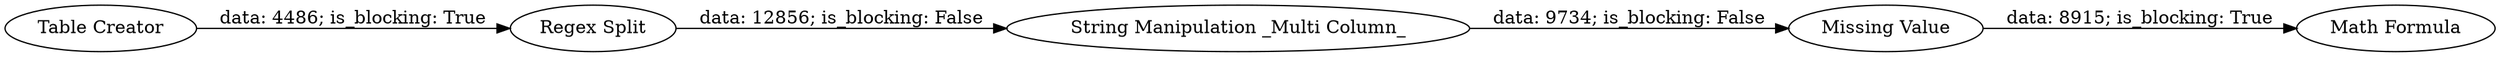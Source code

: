 digraph {
	"7949995276614587692_71" [label="Math Formula"]
	"7949995276614587692_72" [label="Missing Value"]
	"7949995276614587692_70" [label="String Manipulation _Multi Column_"]
	"7949995276614587692_69" [label="Table Creator"]
	"7949995276614587692_73" [label="Regex Split"]
	"7949995276614587692_69" -> "7949995276614587692_73" [label="data: 4486; is_blocking: True"]
	"7949995276614587692_72" -> "7949995276614587692_71" [label="data: 8915; is_blocking: True"]
	"7949995276614587692_70" -> "7949995276614587692_72" [label="data: 9734; is_blocking: False"]
	"7949995276614587692_73" -> "7949995276614587692_70" [label="data: 12856; is_blocking: False"]
	rankdir=LR
}
